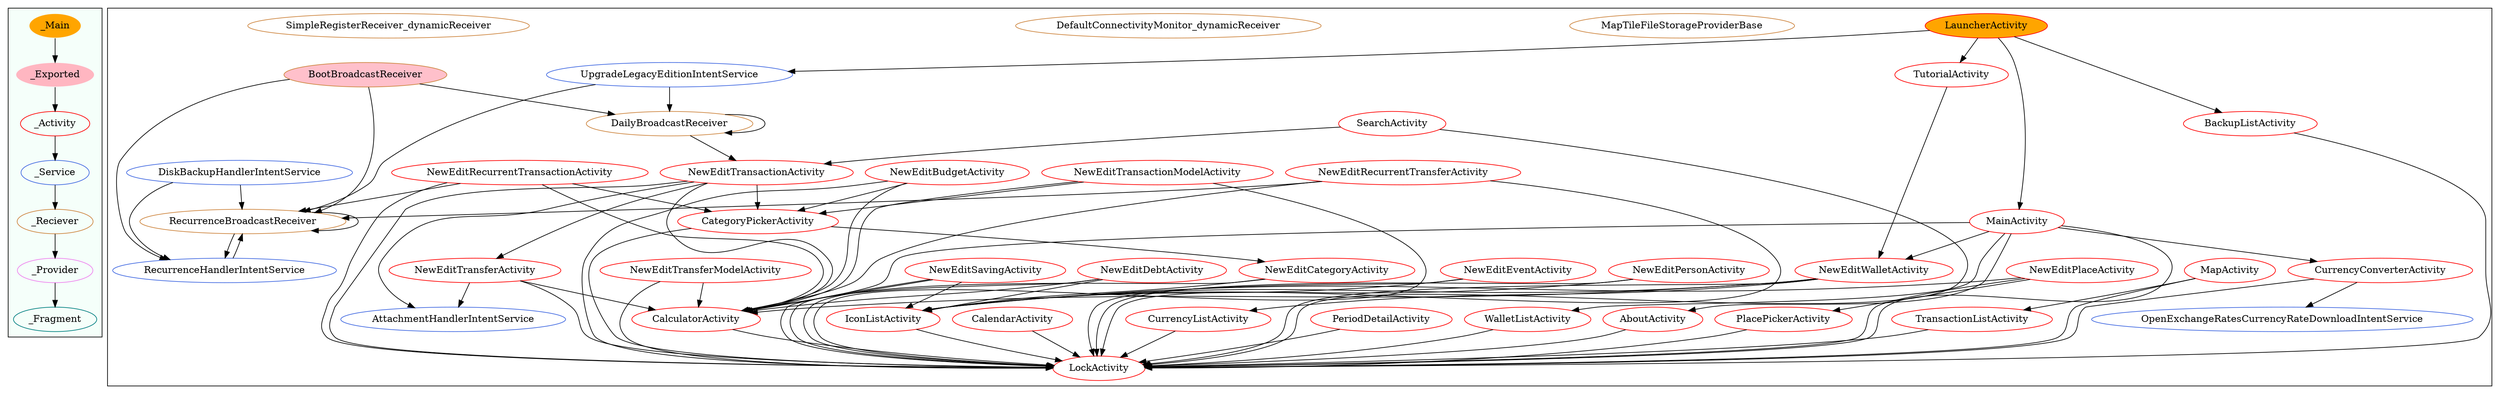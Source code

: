 digraph G {
subgraph cluster_legend{ 
bgcolor=mintcream;
_Activity[color = red];
_Service[color = royalblue];
_Provider[color = violet];
_Reciever[color = peru];
_Fragment[color = teal];
_Main[style=filled, fillcolor=orange, color = mintcream];
_Exported[style=filled, fillcolor=lightpink, color = mintcream];
_Main -> _Exported -> _Activity -> _Service -> _Reciever -> _Provider -> _Fragment; 
}
subgraph cluster_component{ 
PeriodDetailActivity[color = red];
NewEditTransactionModelActivity[color = red];
NewEditPlaceActivity[color = red];
PlacePickerActivity[color = red];
NewEditTransferActivity[color = red];
CurrencyConverterActivity[color = red];
AboutActivity[color = red];
NewEditBudgetActivity[color = red];
NewEditRecurrentTransactionActivity[color = red];
SearchActivity[color = red];
NewEditWalletActivity[color = red];
CalculatorActivity[color = red];
NewEditTransactionActivity[color = red];
CalendarActivity[color = red];
LauncherActivity[style=filled, fillcolor=orange, color = red];
BackupListActivity[color = red];
NewEditRecurrentTransferActivity[color = red];
NewEditPersonActivity[color = red];
CurrencyListActivity[color = red];
NewEditDebtActivity[color = red];
CategoryPickerActivity[color = red];
NewEditCategoryActivity[color = red];
TransactionListActivity[color = red];
LockActivity[color = red];
MapActivity[color = red];
MainActivity[color = red];
NewEditSavingActivity[color = red];
NewEditEventActivity[color = red];
NewEditTransferModelActivity[color = red];
IconListActivity[color = red];
WalletListActivity[color = red];
TutorialActivity[color = red];
DiskBackupHandlerIntentService[color = royalblue];
UpgradeLegacyEditionIntentService[color = royalblue];
RecurrenceHandlerIntentService[color = royalblue];
OpenExchangeRatesCurrencyRateDownloadIntentService[color = royalblue];
AttachmentHandlerIntentService[color = royalblue];
MapTileFileStorageProviderBase[color = peru];
RecurrenceBroadcastReceiver[color = peru];
DefaultConnectivityMonitor_dynamicReceiver[color = peru];
DailyBroadcastReceiver[color = peru];
BootBroadcastReceiver[style=filled, fillcolor=pink, color = peru];
SimpleRegisterReceiver_dynamicReceiver[color = peru];
PeriodDetailActivity->LockActivity;
DiskBackupHandlerIntentService->RecurrenceBroadcastReceiver;
DiskBackupHandlerIntentService->RecurrenceHandlerIntentService;
NewEditPlaceActivity->IconListActivity;
NewEditPlaceActivity->PlacePickerActivity;
NewEditPlaceActivity->LockActivity;
NewEditTransactionModelActivity->CalculatorActivity;
NewEditTransactionModelActivity->LockActivity;
NewEditTransactionModelActivity->CategoryPickerActivity;
NewEditTransferActivity->LockActivity;
NewEditTransferActivity->AttachmentHandlerIntentService;
NewEditTransferActivity->CalculatorActivity;
PlacePickerActivity->LockActivity;
CurrencyConverterActivity->OpenExchangeRatesCurrencyRateDownloadIntentService;
CurrencyConverterActivity->LockActivity;
AboutActivity->LockActivity;
SearchActivity->LockActivity;
SearchActivity->NewEditTransactionActivity;
NewEditBudgetActivity->CategoryPickerActivity;
NewEditBudgetActivity->CalculatorActivity;
NewEditBudgetActivity->LockActivity;
NewEditRecurrentTransactionActivity->LockActivity;
NewEditRecurrentTransactionActivity->RecurrenceBroadcastReceiver;
NewEditRecurrentTransactionActivity->CategoryPickerActivity;
NewEditRecurrentTransactionActivity->CalculatorActivity;
NewEditWalletActivity->CalculatorActivity;
NewEditWalletActivity->CurrencyListActivity;
NewEditWalletActivity->LockActivity;
NewEditWalletActivity->IconListActivity;
CalculatorActivity->LockActivity;
NewEditTransactionActivity->AttachmentHandlerIntentService;
NewEditTransactionActivity->CategoryPickerActivity;
NewEditTransactionActivity->CalculatorActivity;
NewEditTransactionActivity->LockActivity;
NewEditTransactionActivity->NewEditTransferActivity;
CalendarActivity->LockActivity;
LauncherActivity->MainActivity;
LauncherActivity->TutorialActivity;
LauncherActivity->UpgradeLegacyEditionIntentService;
LauncherActivity->BackupListActivity;
BackupListActivity->LockActivity;
NewEditRecurrentTransferActivity->LockActivity;
NewEditRecurrentTransferActivity->CalculatorActivity;
NewEditRecurrentTransferActivity->RecurrenceBroadcastReceiver;
NewEditPersonActivity->LockActivity;
NewEditPersonActivity->IconListActivity;
CurrencyListActivity->LockActivity;
NewEditDebtActivity->IconListActivity;
NewEditDebtActivity->LockActivity;
NewEditDebtActivity->CalculatorActivity;
RecurrenceHandlerIntentService->RecurrenceBroadcastReceiver;
CategoryPickerActivity->LockActivity;
CategoryPickerActivity->NewEditCategoryActivity;
DailyBroadcastReceiver->DailyBroadcastReceiver;
DailyBroadcastReceiver->NewEditTransactionActivity;
NewEditCategoryActivity->IconListActivity;
NewEditCategoryActivity->LockActivity;
BootBroadcastReceiver->DailyBroadcastReceiver;
BootBroadcastReceiver->RecurrenceBroadcastReceiver;
BootBroadcastReceiver->RecurrenceHandlerIntentService;
TransactionListActivity->LockActivity;
MapActivity->TransactionListActivity;
MapActivity->LockActivity;
RecurrenceBroadcastReceiver->RecurrenceHandlerIntentService;
RecurrenceBroadcastReceiver->RecurrenceBroadcastReceiver;
MainActivity->NewEditWalletActivity;
MainActivity->LockActivity;
MainActivity->WalletListActivity;
MainActivity->CalculatorActivity;
MainActivity->AboutActivity;
MainActivity->CurrencyConverterActivity;
NewEditSavingActivity->IconListActivity;
NewEditSavingActivity->CalculatorActivity;
NewEditSavingActivity->LockActivity;
NewEditEventActivity->IconListActivity;
NewEditEventActivity->LockActivity;
UpgradeLegacyEditionIntentService->DailyBroadcastReceiver;
UpgradeLegacyEditionIntentService->RecurrenceBroadcastReceiver;
NewEditTransferModelActivity->CalculatorActivity;
NewEditTransferModelActivity->LockActivity;
IconListActivity->LockActivity;
WalletListActivity->LockActivity;
TutorialActivity->NewEditWalletActivity;
}
}
